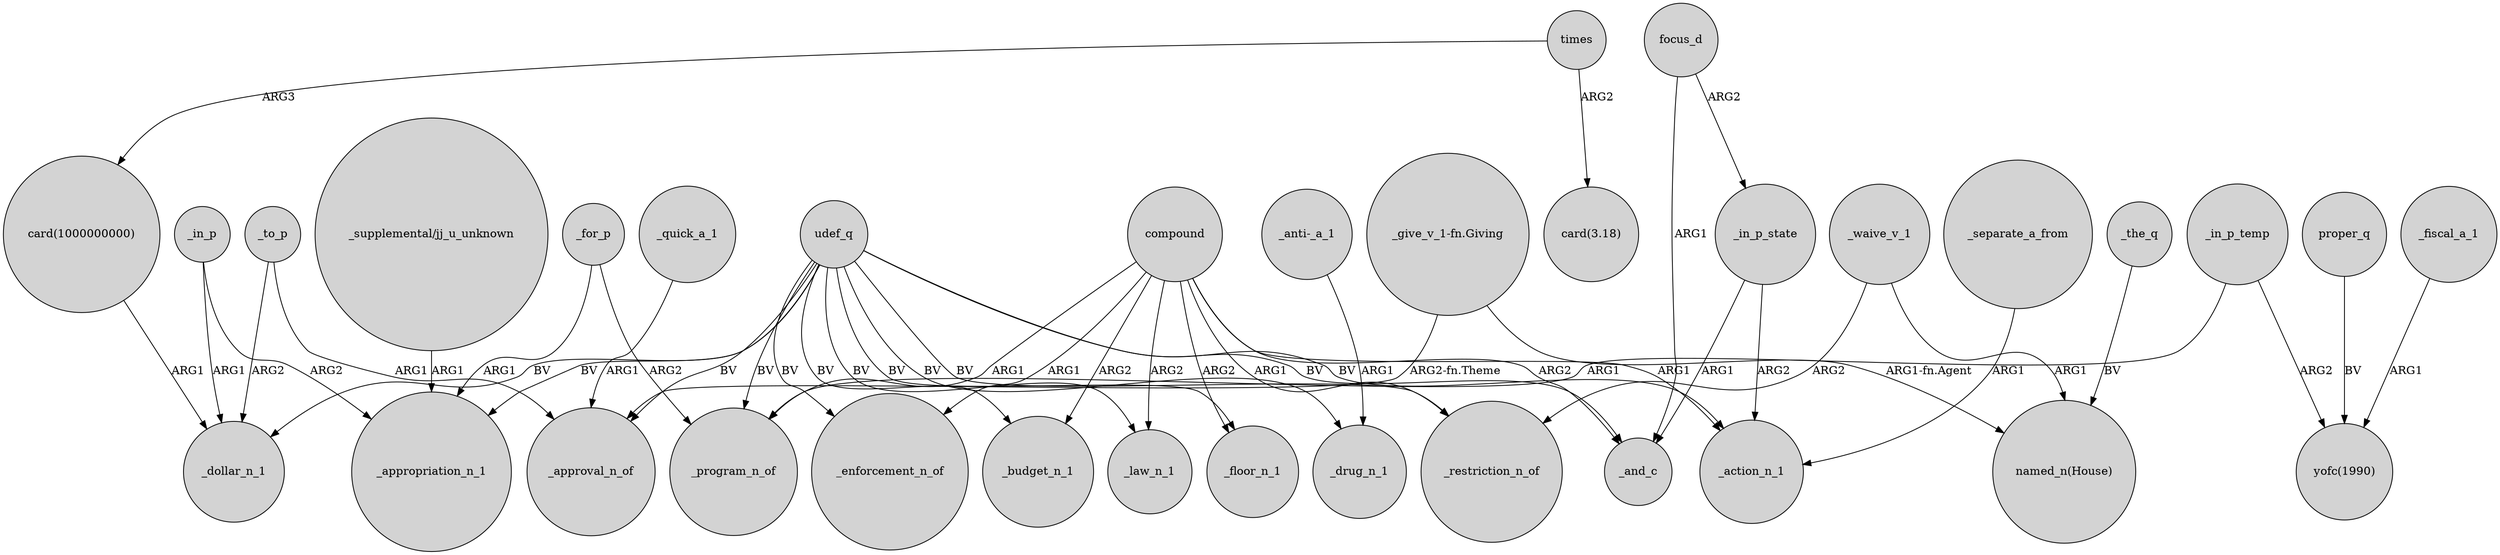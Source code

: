digraph {
	node [shape=circle style=filled]
	"_give_v_1-fn.Giving" -> _approval_n_of [label="ARG2-fn.Theme"]
	_quick_a_1 -> _approval_n_of [label=ARG1]
	_to_p -> _dollar_n_1 [label=ARG2]
	_in_p_state -> _and_c [label=ARG1]
	compound -> _restriction_n_of [label=ARG1]
	_to_p -> _approval_n_of [label=ARG1]
	times -> "card(3.18)" [label=ARG2]
	_for_p -> _appropriation_n_1 [label=ARG1]
	_separate_a_from -> _action_n_1 [label=ARG1]
	compound -> _floor_n_1 [label=ARG2]
	_in_p -> _appropriation_n_1 [label=ARG2]
	_waive_v_1 -> _restriction_n_of [label=ARG2]
	focus_d -> _in_p_state [label=ARG2]
	udef_q -> _program_n_of [label=BV]
	udef_q -> _restriction_n_of [label=BV]
	udef_q -> _appropriation_n_1 [label=BV]
	udef_q -> _law_n_1 [label=BV]
	_in_p_temp -> "yofc(1990)" [label=ARG2]
	compound -> _budget_n_1 [label=ARG2]
	_the_q -> "named_n(House)" [label=BV]
	udef_q -> _drug_n_1 [label=BV]
	proper_q -> "yofc(1990)" [label=BV]
	"_supplemental/jj_u_unknown" -> _appropriation_n_1 [label=ARG1]
	times -> "card(1000000000)" [label=ARG3]
	compound -> _enforcement_n_of [label=ARG1]
	compound -> _and_c [label=ARG2]
	_in_p_temp -> _program_n_of [label=ARG1]
	"_give_v_1-fn.Giving" -> "named_n(House)" [label="ARG1-fn.Agent"]
	focus_d -> _and_c [label=ARG1]
	udef_q -> _budget_n_1 [label=BV]
	_in_p_state -> _action_n_1 [label=ARG2]
	udef_q -> _floor_n_1 [label=BV]
	udef_q -> _enforcement_n_of [label=BV]
	compound -> _action_n_1 [label=ARG1]
	_in_p -> _dollar_n_1 [label=ARG1]
	compound -> _program_n_of [label=ARG1]
	_for_p -> _program_n_of [label=ARG2]
	udef_q -> _action_n_1 [label=BV]
	udef_q -> _approval_n_of [label=BV]
	"card(1000000000)" -> _dollar_n_1 [label=ARG1]
	_waive_v_1 -> "named_n(House)" [label=ARG1]
	udef_q -> _and_c [label=BV]
	_fiscal_a_1 -> "yofc(1990)" [label=ARG1]
	"_anti-_a_1" -> _drug_n_1 [label=ARG1]
	udef_q -> _dollar_n_1 [label=BV]
	compound -> _law_n_1 [label=ARG2]
}
